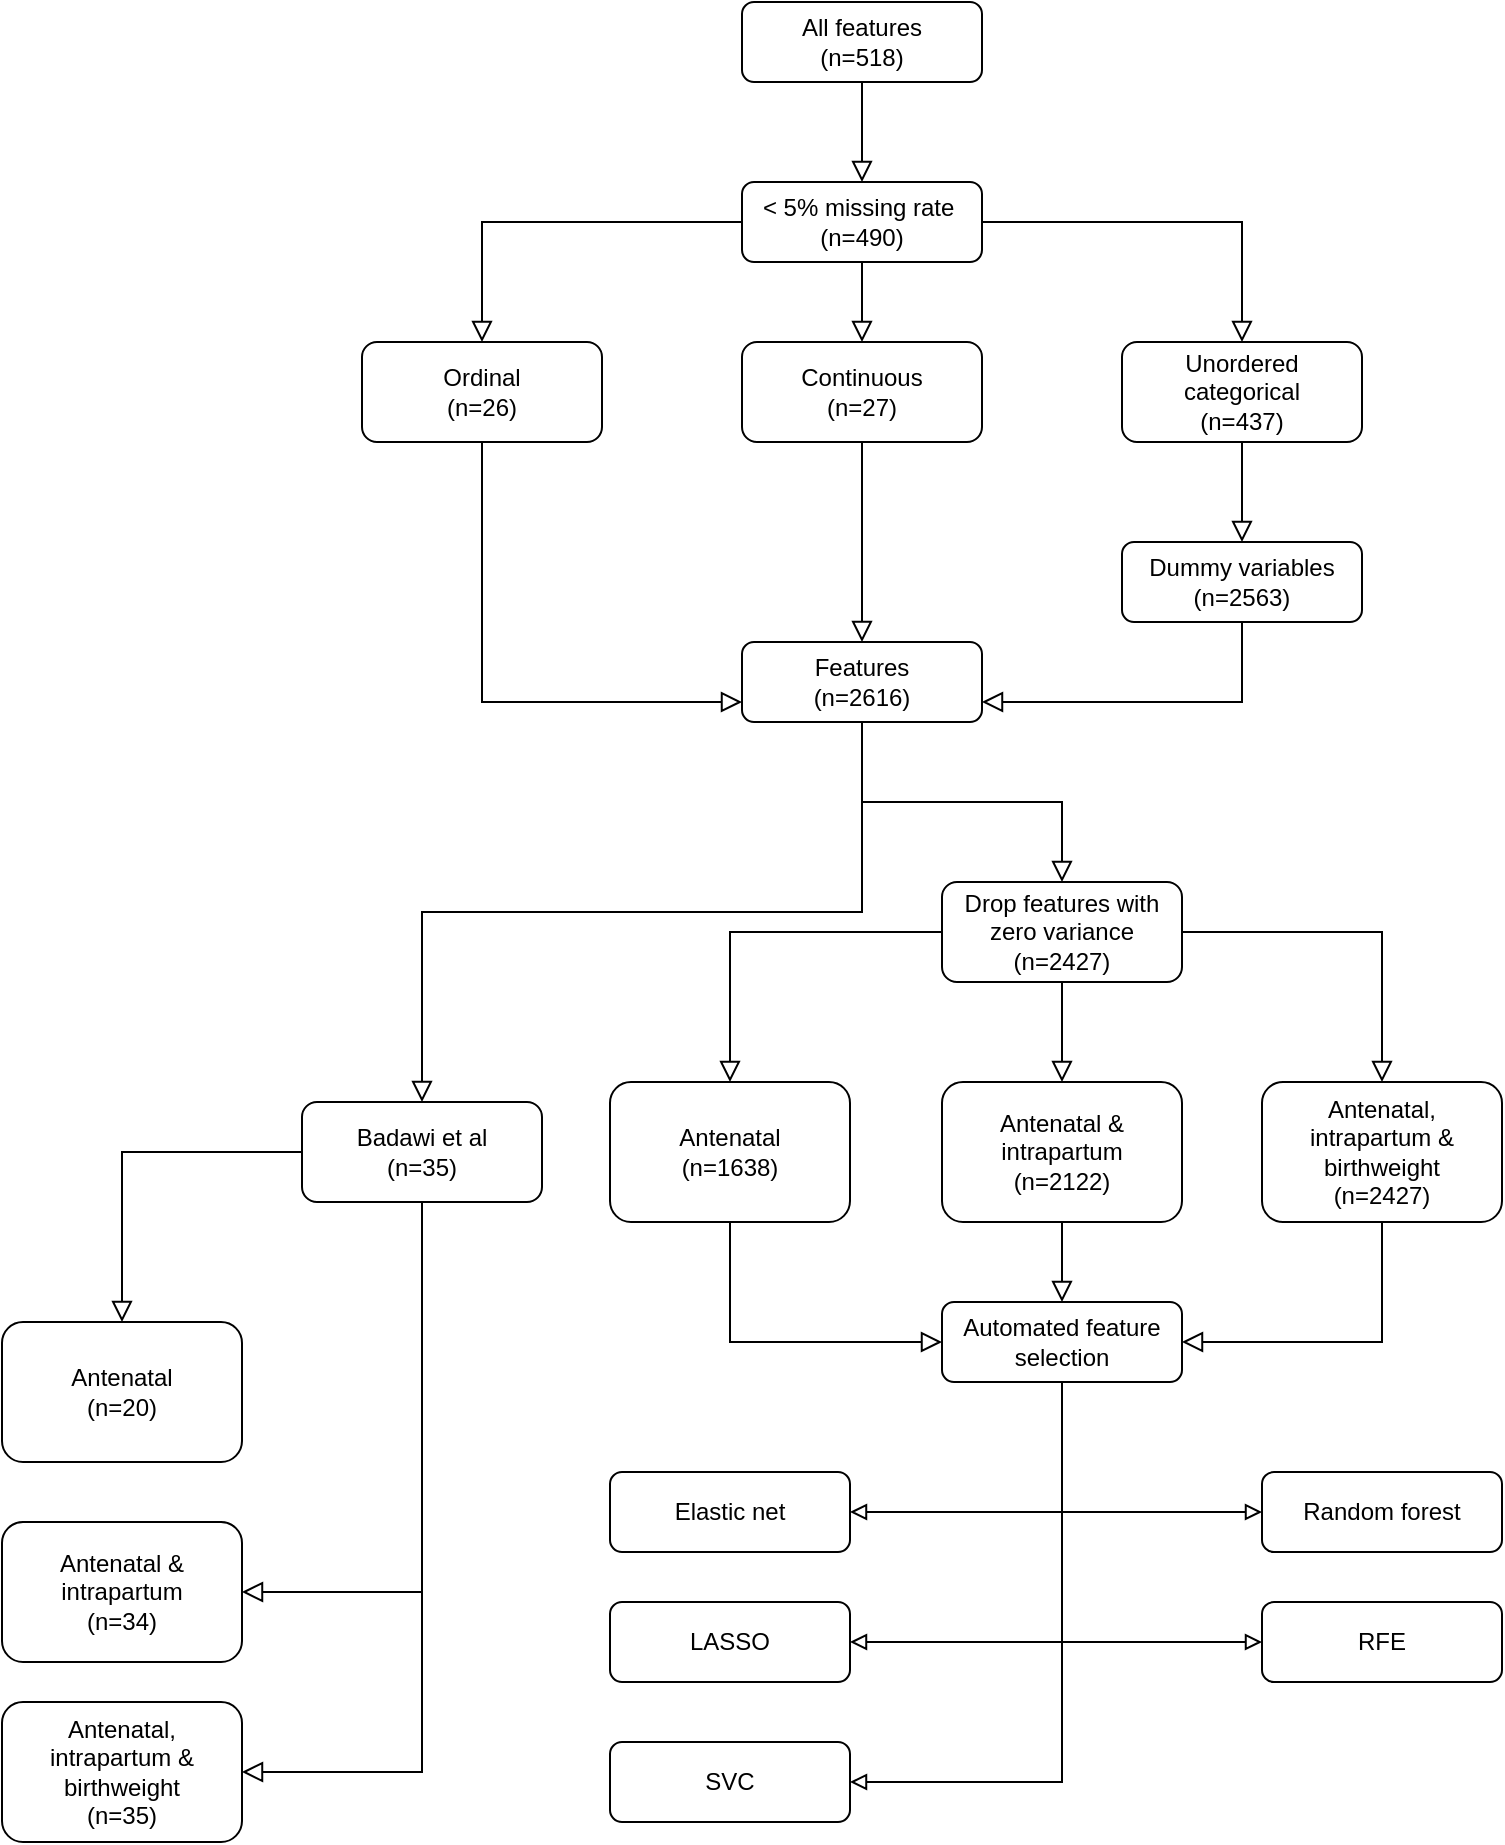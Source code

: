 <mxfile version="14.1.8" type="device"><diagram id="C5RBs43oDa-KdzZeNtuy" name="Page-1"><mxGraphModel dx="946" dy="680" grid="1" gridSize="10" guides="1" tooltips="1" connect="1" arrows="1" fold="1" page="1" pageScale="1" pageWidth="827" pageHeight="1169" math="0" shadow="0"><root><mxCell id="WIyWlLk6GJQsqaUBKTNV-0"/><mxCell id="WIyWlLk6GJQsqaUBKTNV-1" parent="WIyWlLk6GJQsqaUBKTNV-0"/><mxCell id="-1Xq6Z4K_4RbLBfClox5-34" style="edgeStyle=orthogonalEdgeStyle;rounded=0;orthogonalLoop=1;jettySize=auto;html=1;exitX=0.5;exitY=1;exitDx=0;exitDy=0;entryX=0;entryY=0.75;entryDx=0;entryDy=0;endArrow=block;endFill=0;endSize=8;" parent="WIyWlLk6GJQsqaUBKTNV-1" source="-1Xq6Z4K_4RbLBfClox5-8" target="-1Xq6Z4K_4RbLBfClox5-30" edge="1"><mxGeometry relative="1" as="geometry"/></mxCell><mxCell id="-1Xq6Z4K_4RbLBfClox5-8" value="Ordinal&lt;br&gt;(n=26)" style="rounded=1;whiteSpace=wrap;html=1;fontSize=12;glass=0;strokeWidth=1;shadow=0;" parent="WIyWlLk6GJQsqaUBKTNV-1" vertex="1"><mxGeometry x="230" y="170" width="120" height="50" as="geometry"/></mxCell><mxCell id="-1Xq6Z4K_4RbLBfClox5-9" value="Unordered categorical&lt;br&gt;(n=437)" style="rounded=1;whiteSpace=wrap;html=1;fontSize=12;glass=0;strokeWidth=1;shadow=0;" parent="WIyWlLk6GJQsqaUBKTNV-1" vertex="1"><mxGeometry x="610" y="170" width="120" height="50" as="geometry"/></mxCell><mxCell id="-1Xq6Z4K_4RbLBfClox5-10" style="edgeStyle=orthogonalEdgeStyle;rounded=0;orthogonalLoop=1;jettySize=auto;html=1;exitX=0;exitY=0.5;exitDx=0;exitDy=0;endArrow=block;endFill=0;endSize=8;" parent="WIyWlLk6GJQsqaUBKTNV-1" source="-1Xq6Z4K_4RbLBfClox5-12" target="-1Xq6Z4K_4RbLBfClox5-8" edge="1"><mxGeometry relative="1" as="geometry"><mxPoint x="350" y="110" as="sourcePoint"/></mxGeometry></mxCell><mxCell id="-1Xq6Z4K_4RbLBfClox5-11" style="edgeStyle=orthogonalEdgeStyle;rounded=0;orthogonalLoop=1;jettySize=auto;html=1;exitX=1;exitY=0.5;exitDx=0;exitDy=0;entryX=0.5;entryY=0;entryDx=0;entryDy=0;endArrow=block;endFill=0;endSize=8;" parent="WIyWlLk6GJQsqaUBKTNV-1" source="-1Xq6Z4K_4RbLBfClox5-12" target="-1Xq6Z4K_4RbLBfClox5-9" edge="1"><mxGeometry relative="1" as="geometry"><mxPoint x="610" y="110" as="sourcePoint"/></mxGeometry></mxCell><mxCell id="-1Xq6Z4K_4RbLBfClox5-27" value="" style="edgeStyle=orthogonalEdgeStyle;rounded=0;orthogonalLoop=1;jettySize=auto;html=1;endArrow=block;endFill=0;endSize=8;" parent="WIyWlLk6GJQsqaUBKTNV-1" source="-1Xq6Z4K_4RbLBfClox5-12" target="-1Xq6Z4K_4RbLBfClox5-26" edge="1"><mxGeometry relative="1" as="geometry"/></mxCell><mxCell id="-1Xq6Z4K_4RbLBfClox5-12" value="&amp;lt; 5% missing rate&amp;nbsp; (n=490)" style="rounded=1;whiteSpace=wrap;html=1;fontSize=12;glass=0;strokeWidth=1;shadow=0;" parent="WIyWlLk6GJQsqaUBKTNV-1" vertex="1"><mxGeometry x="420" y="90" width="120" height="40" as="geometry"/></mxCell><mxCell id="-1Xq6Z4K_4RbLBfClox5-20" value="" style="rounded=0;html=1;jettySize=auto;orthogonalLoop=1;fontSize=11;endArrow=block;endFill=0;endSize=8;strokeWidth=1;shadow=0;labelBackgroundColor=none;edgeStyle=orthogonalEdgeStyle;" parent="WIyWlLk6GJQsqaUBKTNV-1" edge="1"><mxGeometry relative="1" as="geometry"><mxPoint x="670" y="270" as="targetPoint"/><mxPoint x="670" y="220" as="sourcePoint"/></mxGeometry></mxCell><mxCell id="-1Xq6Z4K_4RbLBfClox5-33" style="edgeStyle=orthogonalEdgeStyle;rounded=0;orthogonalLoop=1;jettySize=auto;html=1;exitX=0.5;exitY=1;exitDx=0;exitDy=0;entryX=1;entryY=0.75;entryDx=0;entryDy=0;endArrow=block;endFill=0;endSize=8;" parent="WIyWlLk6GJQsqaUBKTNV-1" source="-1Xq6Z4K_4RbLBfClox5-25" target="-1Xq6Z4K_4RbLBfClox5-30" edge="1"><mxGeometry relative="1" as="geometry"/></mxCell><mxCell id="-1Xq6Z4K_4RbLBfClox5-25" value="Dummy variables&lt;br&gt;(n=2563)" style="rounded=1;whiteSpace=wrap;html=1;fontSize=12;glass=0;strokeWidth=1;shadow=0;" parent="WIyWlLk6GJQsqaUBKTNV-1" vertex="1"><mxGeometry x="610" y="270" width="120" height="40" as="geometry"/></mxCell><mxCell id="-1Xq6Z4K_4RbLBfClox5-31" value="" style="edgeStyle=orthogonalEdgeStyle;rounded=0;orthogonalLoop=1;jettySize=auto;html=1;endArrow=block;endFill=0;endSize=8;" parent="WIyWlLk6GJQsqaUBKTNV-1" source="-1Xq6Z4K_4RbLBfClox5-26" target="-1Xq6Z4K_4RbLBfClox5-30" edge="1"><mxGeometry relative="1" as="geometry"/></mxCell><mxCell id="-1Xq6Z4K_4RbLBfClox5-26" value="Continuous&lt;br&gt;(n=27)" style="rounded=1;whiteSpace=wrap;html=1;fontSize=12;glass=0;strokeWidth=1;shadow=0;" parent="WIyWlLk6GJQsqaUBKTNV-1" vertex="1"><mxGeometry x="420" y="170" width="120" height="50" as="geometry"/></mxCell><mxCell id="-1Xq6Z4K_4RbLBfClox5-29" value="" style="edgeStyle=orthogonalEdgeStyle;rounded=0;orthogonalLoop=1;jettySize=auto;html=1;endArrow=block;endFill=0;endSize=8;" parent="WIyWlLk6GJQsqaUBKTNV-1" source="-1Xq6Z4K_4RbLBfClox5-28" target="-1Xq6Z4K_4RbLBfClox5-12" edge="1"><mxGeometry relative="1" as="geometry"/></mxCell><mxCell id="-1Xq6Z4K_4RbLBfClox5-28" value="All features&lt;br&gt;(n=518)" style="rounded=1;whiteSpace=wrap;html=1;fontSize=12;glass=0;strokeWidth=1;shadow=0;" parent="WIyWlLk6GJQsqaUBKTNV-1" vertex="1"><mxGeometry x="420" width="120" height="40" as="geometry"/></mxCell><mxCell id="VNWZvaH5NvUXdal85atS-1" value="" style="edgeStyle=orthogonalEdgeStyle;rounded=0;orthogonalLoop=1;jettySize=auto;html=1;endArrow=block;endFill=0;endSize=8;" edge="1" parent="WIyWlLk6GJQsqaUBKTNV-1" source="-1Xq6Z4K_4RbLBfClox5-30" target="VNWZvaH5NvUXdal85atS-0"><mxGeometry relative="1" as="geometry"/></mxCell><mxCell id="VNWZvaH5NvUXdal85atS-2" style="edgeStyle=orthogonalEdgeStyle;rounded=0;orthogonalLoop=1;jettySize=auto;html=1;exitX=0.5;exitY=1;exitDx=0;exitDy=0;endArrow=block;endFill=0;endSize=8;" edge="1" parent="WIyWlLk6GJQsqaUBKTNV-1" source="-1Xq6Z4K_4RbLBfClox5-30" target="-1Xq6Z4K_4RbLBfClox5-35"><mxGeometry relative="1" as="geometry"/></mxCell><mxCell id="-1Xq6Z4K_4RbLBfClox5-30" value="Features&lt;br&gt;(n=2616)" style="rounded=1;whiteSpace=wrap;html=1;fontSize=12;glass=0;strokeWidth=1;shadow=0;" parent="WIyWlLk6GJQsqaUBKTNV-1" vertex="1"><mxGeometry x="420" y="320" width="120" height="40" as="geometry"/></mxCell><mxCell id="-1Xq6Z4K_4RbLBfClox5-50" style="edgeStyle=orthogonalEdgeStyle;rounded=0;orthogonalLoop=1;jettySize=auto;html=1;exitX=0;exitY=0.5;exitDx=0;exitDy=0;entryX=0.5;entryY=0;entryDx=0;entryDy=0;endArrow=block;endFill=0;endSize=8;" parent="WIyWlLk6GJQsqaUBKTNV-1" source="-1Xq6Z4K_4RbLBfClox5-35" target="-1Xq6Z4K_4RbLBfClox5-40" edge="1"><mxGeometry relative="1" as="geometry"/></mxCell><mxCell id="-1Xq6Z4K_4RbLBfClox5-51" style="edgeStyle=orthogonalEdgeStyle;rounded=0;orthogonalLoop=1;jettySize=auto;html=1;exitX=0.5;exitY=1;exitDx=0;exitDy=0;entryX=1;entryY=0.5;entryDx=0;entryDy=0;endArrow=block;endFill=0;endSize=8;" parent="WIyWlLk6GJQsqaUBKTNV-1" source="-1Xq6Z4K_4RbLBfClox5-35" target="-1Xq6Z4K_4RbLBfClox5-44" edge="1"><mxGeometry relative="1" as="geometry"/></mxCell><mxCell id="-1Xq6Z4K_4RbLBfClox5-52" style="edgeStyle=orthogonalEdgeStyle;rounded=0;orthogonalLoop=1;jettySize=auto;html=1;exitX=0.5;exitY=1;exitDx=0;exitDy=0;entryX=1;entryY=0.5;entryDx=0;entryDy=0;endArrow=block;endFill=0;endSize=8;" parent="WIyWlLk6GJQsqaUBKTNV-1" source="-1Xq6Z4K_4RbLBfClox5-35" target="-1Xq6Z4K_4RbLBfClox5-47" edge="1"><mxGeometry relative="1" as="geometry"/></mxCell><mxCell id="-1Xq6Z4K_4RbLBfClox5-35" value="Badawi et al&lt;br&gt;(n=35)" style="rounded=1;whiteSpace=wrap;html=1;fontSize=12;glass=0;strokeWidth=1;shadow=0;" parent="WIyWlLk6GJQsqaUBKTNV-1" vertex="1"><mxGeometry x="200" y="550" width="120" height="50" as="geometry"/></mxCell><mxCell id="-1Xq6Z4K_4RbLBfClox5-40" value="Antenatal&lt;br&gt;(n=20)" style="rounded=1;whiteSpace=wrap;html=1;fontSize=12;glass=0;strokeWidth=1;shadow=0;" parent="WIyWlLk6GJQsqaUBKTNV-1" vertex="1"><mxGeometry x="50" y="660" width="120" height="70" as="geometry"/></mxCell><mxCell id="-1Xq6Z4K_4RbLBfClox5-44" value="Antenatal &amp;amp; intrapartum&lt;br&gt;(n=34)" style="rounded=1;whiteSpace=wrap;html=1;fontSize=12;glass=0;strokeWidth=1;shadow=0;" parent="WIyWlLk6GJQsqaUBKTNV-1" vertex="1"><mxGeometry x="50" y="760" width="120" height="70" as="geometry"/></mxCell><mxCell id="-1Xq6Z4K_4RbLBfClox5-47" value="Antenatal, intrapartum &amp;amp; birthweight&lt;br&gt;(n=35)" style="rounded=1;whiteSpace=wrap;html=1;fontSize=12;glass=0;strokeWidth=1;shadow=0;" parent="WIyWlLk6GJQsqaUBKTNV-1" vertex="1"><mxGeometry x="50" y="850" width="120" height="70" as="geometry"/></mxCell><mxCell id="-1Xq6Z4K_4RbLBfClox5-83" style="edgeStyle=orthogonalEdgeStyle;rounded=0;orthogonalLoop=1;jettySize=auto;html=1;exitX=0.5;exitY=1;exitDx=0;exitDy=0;entryX=0;entryY=0.5;entryDx=0;entryDy=0;endArrow=block;endFill=0;endSize=8;" parent="WIyWlLk6GJQsqaUBKTNV-1" source="-1Xq6Z4K_4RbLBfClox5-62" target="-1Xq6Z4K_4RbLBfClox5-73" edge="1"><mxGeometry relative="1" as="geometry"/></mxCell><mxCell id="-1Xq6Z4K_4RbLBfClox5-62" value="Antenatal&lt;br&gt;(n=1638)" style="rounded=1;whiteSpace=wrap;html=1;fontSize=12;glass=0;strokeWidth=1;shadow=0;" parent="WIyWlLk6GJQsqaUBKTNV-1" vertex="1"><mxGeometry x="354" y="540" width="120" height="70" as="geometry"/></mxCell><mxCell id="-1Xq6Z4K_4RbLBfClox5-78" style="edgeStyle=orthogonalEdgeStyle;rounded=0;orthogonalLoop=1;jettySize=auto;html=1;exitX=0.5;exitY=1;exitDx=0;exitDy=0;entryX=0.5;entryY=0;entryDx=0;entryDy=0;endArrow=block;endFill=0;endSize=8;" parent="WIyWlLk6GJQsqaUBKTNV-1" source="-1Xq6Z4K_4RbLBfClox5-64" target="-1Xq6Z4K_4RbLBfClox5-73" edge="1"><mxGeometry relative="1" as="geometry"/></mxCell><mxCell id="-1Xq6Z4K_4RbLBfClox5-64" value="Antenatal &amp;amp; intrapartum&lt;br&gt;(n=2122)" style="rounded=1;whiteSpace=wrap;html=1;fontSize=12;glass=0;strokeWidth=1;shadow=0;" parent="WIyWlLk6GJQsqaUBKTNV-1" vertex="1"><mxGeometry x="520" y="540" width="120" height="70" as="geometry"/></mxCell><mxCell id="-1Xq6Z4K_4RbLBfClox5-84" style="edgeStyle=orthogonalEdgeStyle;rounded=0;orthogonalLoop=1;jettySize=auto;html=1;exitX=0.5;exitY=1;exitDx=0;exitDy=0;entryX=1;entryY=0.5;entryDx=0;entryDy=0;endArrow=block;endFill=0;endSize=8;" parent="WIyWlLk6GJQsqaUBKTNV-1" source="-1Xq6Z4K_4RbLBfClox5-65" target="-1Xq6Z4K_4RbLBfClox5-73" edge="1"><mxGeometry relative="1" as="geometry"/></mxCell><mxCell id="-1Xq6Z4K_4RbLBfClox5-65" value="Antenatal, intrapartum &amp;amp; birthweight&lt;br&gt;(n=2427)" style="rounded=1;whiteSpace=wrap;html=1;fontSize=12;glass=0;strokeWidth=1;shadow=0;" parent="WIyWlLk6GJQsqaUBKTNV-1" vertex="1"><mxGeometry x="680" y="540" width="120" height="70" as="geometry"/></mxCell><mxCell id="MCERDPv9MxpLutVqs09R-1" style="edgeStyle=orthogonalEdgeStyle;rounded=0;orthogonalLoop=1;jettySize=auto;html=1;exitX=0.5;exitY=1;exitDx=0;exitDy=0;entryX=1;entryY=0.5;entryDx=0;entryDy=0;endArrow=block;endFill=0;" parent="WIyWlLk6GJQsqaUBKTNV-1" source="-1Xq6Z4K_4RbLBfClox5-73" target="MCERDPv9MxpLutVqs09R-0" edge="1"><mxGeometry relative="1" as="geometry"/></mxCell><mxCell id="MCERDPv9MxpLutVqs09R-4" style="edgeStyle=orthogonalEdgeStyle;rounded=0;orthogonalLoop=1;jettySize=auto;html=1;exitX=0.5;exitY=1;exitDx=0;exitDy=0;entryX=0;entryY=0.5;entryDx=0;entryDy=0;endArrow=block;endFill=0;" parent="WIyWlLk6GJQsqaUBKTNV-1" source="-1Xq6Z4K_4RbLBfClox5-73" target="MCERDPv9MxpLutVqs09R-3" edge="1"><mxGeometry relative="1" as="geometry"/></mxCell><mxCell id="MCERDPv9MxpLutVqs09R-5" style="edgeStyle=orthogonalEdgeStyle;rounded=0;orthogonalLoop=1;jettySize=auto;html=1;exitX=0.5;exitY=1;exitDx=0;exitDy=0;entryX=1;entryY=0.5;entryDx=0;entryDy=0;endArrow=block;endFill=0;" parent="WIyWlLk6GJQsqaUBKTNV-1" source="-1Xq6Z4K_4RbLBfClox5-73" target="MCERDPv9MxpLutVqs09R-2" edge="1"><mxGeometry relative="1" as="geometry"/></mxCell><mxCell id="MCERDPv9MxpLutVqs09R-8" style="edgeStyle=orthogonalEdgeStyle;rounded=0;orthogonalLoop=1;jettySize=auto;html=1;exitX=0.5;exitY=1;exitDx=0;exitDy=0;entryX=0;entryY=0.5;entryDx=0;entryDy=0;endArrow=block;endFill=0;" parent="WIyWlLk6GJQsqaUBKTNV-1" source="-1Xq6Z4K_4RbLBfClox5-73" target="MCERDPv9MxpLutVqs09R-7" edge="1"><mxGeometry relative="1" as="geometry"/></mxCell><mxCell id="MCERDPv9MxpLutVqs09R-10" style="edgeStyle=orthogonalEdgeStyle;rounded=0;orthogonalLoop=1;jettySize=auto;html=1;exitX=0.5;exitY=1;exitDx=0;exitDy=0;entryX=1;entryY=0.5;entryDx=0;entryDy=0;endArrow=block;endFill=0;" parent="WIyWlLk6GJQsqaUBKTNV-1" source="-1Xq6Z4K_4RbLBfClox5-73" target="MCERDPv9MxpLutVqs09R-9" edge="1"><mxGeometry relative="1" as="geometry"/></mxCell><mxCell id="-1Xq6Z4K_4RbLBfClox5-73" value="Automated feature selection" style="rounded=1;whiteSpace=wrap;html=1;fontSize=12;glass=0;strokeWidth=1;shadow=0;" parent="WIyWlLk6GJQsqaUBKTNV-1" vertex="1"><mxGeometry x="520" y="650" width="120" height="40" as="geometry"/></mxCell><mxCell id="MCERDPv9MxpLutVqs09R-0" value="Elastic net" style="rounded=1;whiteSpace=wrap;html=1;fontSize=12;glass=0;strokeWidth=1;shadow=0;" parent="WIyWlLk6GJQsqaUBKTNV-1" vertex="1"><mxGeometry x="354" y="735" width="120" height="40" as="geometry"/></mxCell><mxCell id="MCERDPv9MxpLutVqs09R-2" value="LASSO" style="rounded=1;whiteSpace=wrap;html=1;fontSize=12;glass=0;strokeWidth=1;shadow=0;" parent="WIyWlLk6GJQsqaUBKTNV-1" vertex="1"><mxGeometry x="354" y="800" width="120" height="40" as="geometry"/></mxCell><mxCell id="MCERDPv9MxpLutVqs09R-3" value="Random forest" style="rounded=1;whiteSpace=wrap;html=1;fontSize=12;glass=0;strokeWidth=1;shadow=0;" parent="WIyWlLk6GJQsqaUBKTNV-1" vertex="1"><mxGeometry x="680" y="735" width="120" height="40" as="geometry"/></mxCell><mxCell id="MCERDPv9MxpLutVqs09R-7" value="RFE" style="rounded=1;whiteSpace=wrap;html=1;fontSize=12;glass=0;strokeWidth=1;shadow=0;" parent="WIyWlLk6GJQsqaUBKTNV-1" vertex="1"><mxGeometry x="680" y="800" width="120" height="40" as="geometry"/></mxCell><mxCell id="MCERDPv9MxpLutVqs09R-9" value="SVC" style="rounded=1;whiteSpace=wrap;html=1;fontSize=12;glass=0;strokeWidth=1;shadow=0;" parent="WIyWlLk6GJQsqaUBKTNV-1" vertex="1"><mxGeometry x="354" y="870" width="120" height="40" as="geometry"/></mxCell><mxCell id="VNWZvaH5NvUXdal85atS-3" style="edgeStyle=orthogonalEdgeStyle;rounded=0;orthogonalLoop=1;jettySize=auto;html=1;entryX=0.5;entryY=0;entryDx=0;entryDy=0;endArrow=block;endFill=0;endSize=8;" edge="1" parent="WIyWlLk6GJQsqaUBKTNV-1" source="VNWZvaH5NvUXdal85atS-0" target="-1Xq6Z4K_4RbLBfClox5-64"><mxGeometry relative="1" as="geometry"/></mxCell><mxCell id="VNWZvaH5NvUXdal85atS-4" style="edgeStyle=orthogonalEdgeStyle;rounded=0;orthogonalLoop=1;jettySize=auto;html=1;exitX=1;exitY=0.5;exitDx=0;exitDy=0;entryX=0.5;entryY=0;entryDx=0;entryDy=0;endArrow=block;endFill=0;endSize=8;" edge="1" parent="WIyWlLk6GJQsqaUBKTNV-1" source="VNWZvaH5NvUXdal85atS-0" target="-1Xq6Z4K_4RbLBfClox5-65"><mxGeometry relative="1" as="geometry"/></mxCell><mxCell id="VNWZvaH5NvUXdal85atS-5" style="edgeStyle=orthogonalEdgeStyle;rounded=0;orthogonalLoop=1;jettySize=auto;html=1;exitX=0;exitY=0.5;exitDx=0;exitDy=0;endArrow=block;endFill=0;endSize=8;" edge="1" parent="WIyWlLk6GJQsqaUBKTNV-1" source="VNWZvaH5NvUXdal85atS-0" target="-1Xq6Z4K_4RbLBfClox5-62"><mxGeometry relative="1" as="geometry"/></mxCell><mxCell id="VNWZvaH5NvUXdal85atS-0" value="Drop features with&lt;br&gt;&amp;nbsp;zero variance&amp;nbsp;&lt;br&gt;(n=2427)" style="rounded=1;whiteSpace=wrap;html=1;fontSize=12;glass=0;strokeWidth=1;shadow=0;" vertex="1" parent="WIyWlLk6GJQsqaUBKTNV-1"><mxGeometry x="520" y="440" width="120" height="50" as="geometry"/></mxCell></root></mxGraphModel></diagram></mxfile>